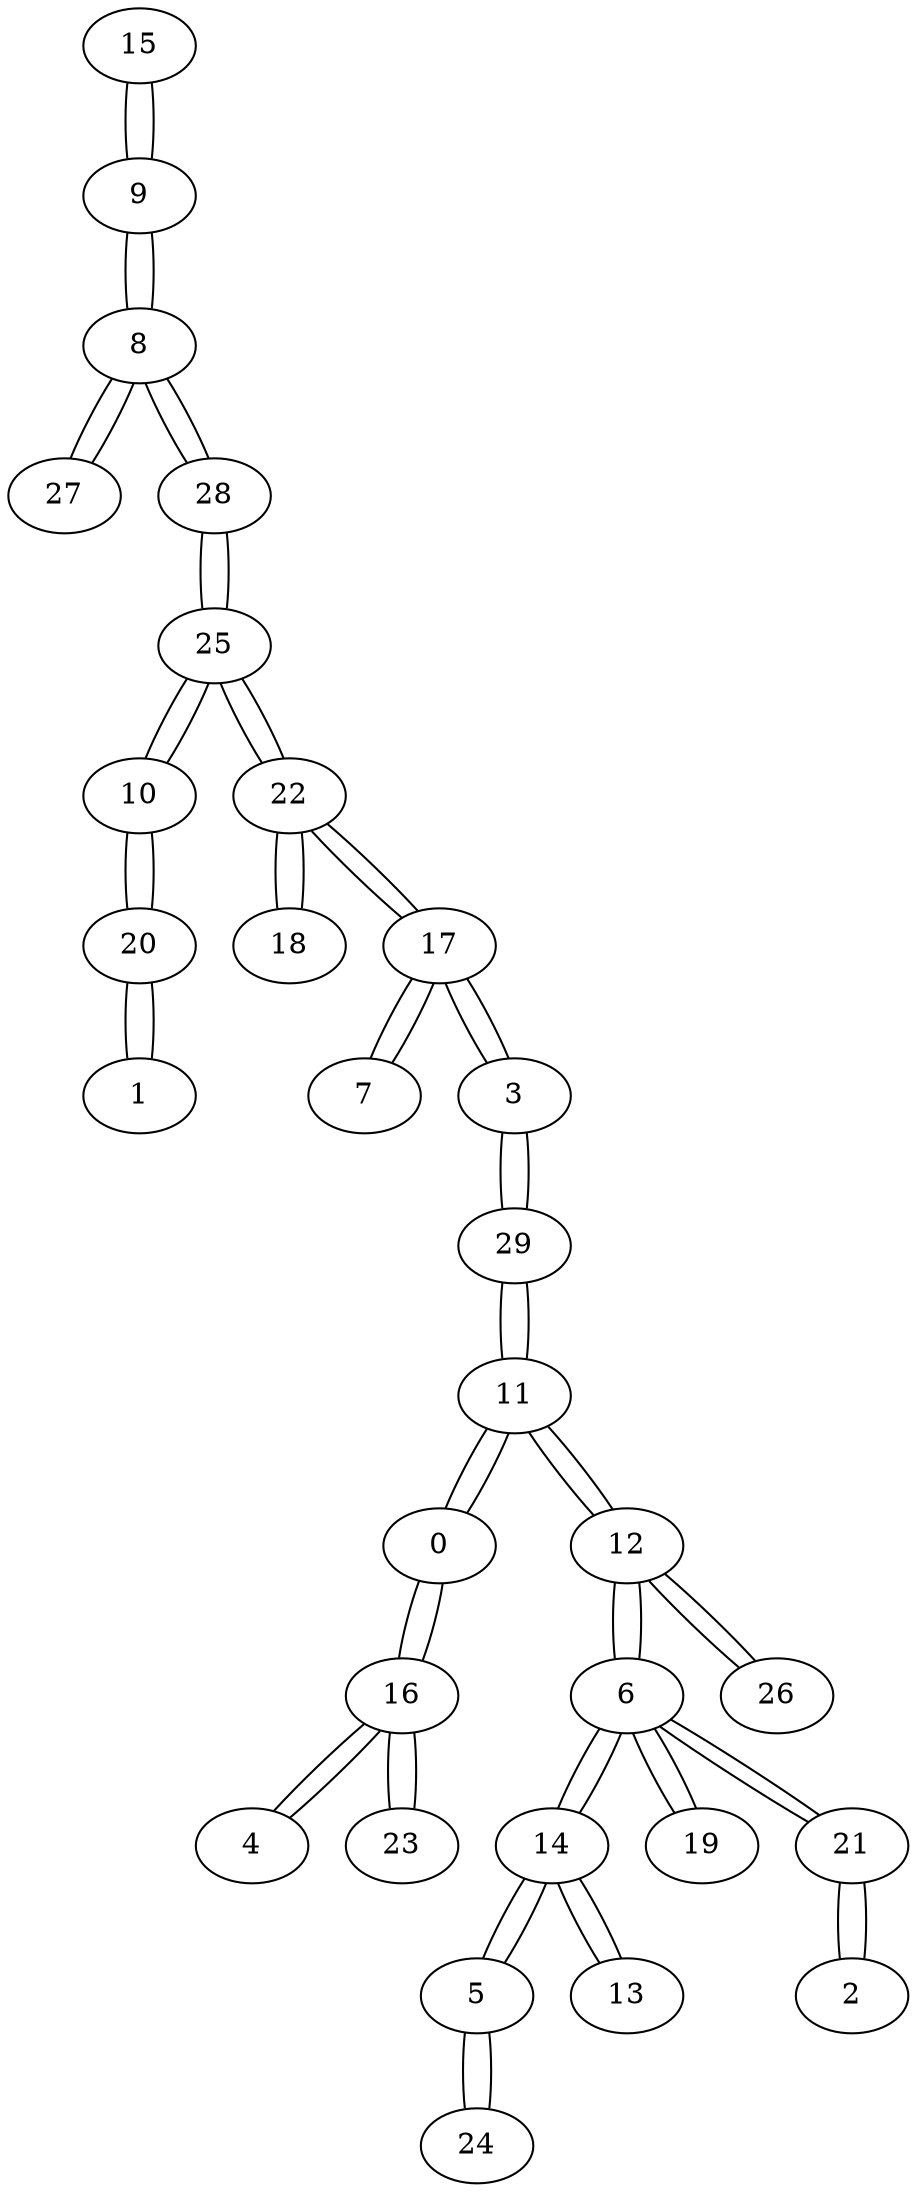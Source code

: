 graph {
15 -- 9
9 -- 15
9 -- 8
8 -- 9
8 -- 27
8 -- 28
27 -- 8
28 -- 8
28 -- 25
25 -- 28
25 -- 10
25 -- 22
10 -- 25
10 -- 20
20 -- 10
20 -- 1
1 -- 20
22 -- 25
22 -- 18
22 -- 17
18 -- 22
17 -- 22
17 -- 7
17 -- 3
7 -- 17
3 -- 17
3 -- 29
29 -- 3
29 -- 11
11 -- 29
11 -- 0
11 -- 12
0 -- 11
0 -- 16
16 -- 0
16 -- 4
16 -- 23
4 -- 16
23 -- 16
12 -- 11
12 -- 6
12 -- 26
6 -- 12
6 -- 14
6 -- 19
6 -- 21
14 -- 6
14 -- 5
14 -- 13
5 -- 14
5 -- 24
24 -- 5
13 -- 14
19 -- 6
21 -- 6
21 -- 2
2 -- 21
26 -- 12
}
